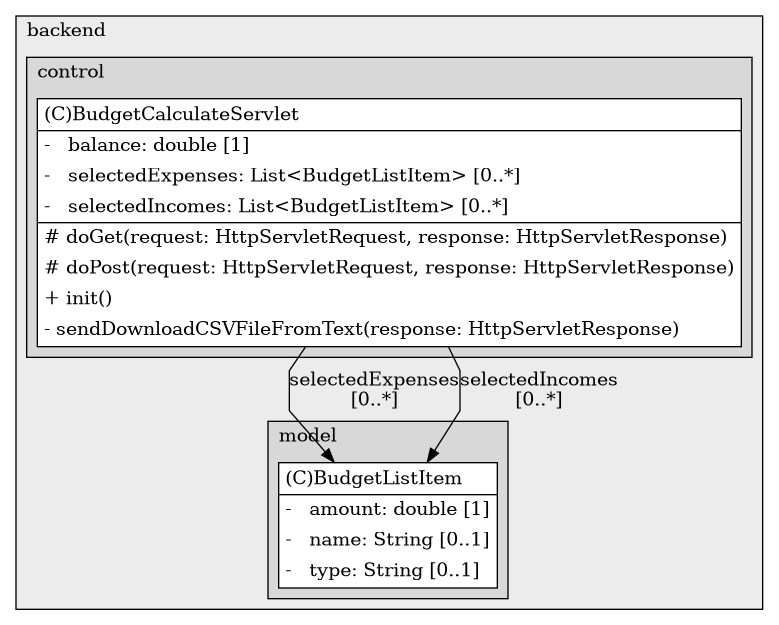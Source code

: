@startuml

/' diagram meta data start
config=StructureConfiguration;
{
  "projectClassification": {
    "searchMode": "OpenProject", // OpenProject, AllProjects
    "includedProjects": "",
    "pathEndKeywords": "*.impl",
    "isClientPath": "",
    "isClientName": "",
    "isTestPath": "",
    "isTestName": "",
    "isMappingPath": "",
    "isMappingName": "",
    "isDataAccessPath": "",
    "isDataAccessName": "",
    "isDataStructurePath": "",
    "isDataStructureName": "",
    "isInterfaceStructuresPath": "",
    "isInterfaceStructuresName": "",
    "isEntryPointPath": "",
    "isEntryPointName": "",
    "treatFinalFieldsAsMandatory": false
  },
  "graphRestriction": {
    "classPackageExcludeFilter": "",
    "classPackageIncludeFilter": "",
    "classNameExcludeFilter": "",
    "classNameIncludeFilter": "",
    "methodNameExcludeFilter": "",
    "methodNameIncludeFilter": "",
    "removeByInheritance": "", // inheritance/annotation based filtering is done in a second step
    "removeByAnnotation": "",
    "removeByClassPackage": "", // cleanup the graph after inheritance/annotation based filtering is done
    "removeByClassName": "",
    "cutMappings": false,
    "cutEnum": true,
    "cutTests": true,
    "cutClient": true,
    "cutDataAccess": false,
    "cutInterfaceStructures": false,
    "cutDataStructures": false,
    "cutGetterAndSetter": true,
    "cutConstructors": true
  },
  "graphTraversal": {
    "forwardDepth": 6,
    "backwardDepth": 6,
    "classPackageExcludeFilter": "",
    "classPackageIncludeFilter": "",
    "classNameExcludeFilter": "",
    "classNameIncludeFilter": "",
    "methodNameExcludeFilter": "",
    "methodNameIncludeFilter": "",
    "hideMappings": false,
    "hideDataStructures": false,
    "hidePrivateMethods": true,
    "hideInterfaceCalls": true, // indirection: implementation -> interface (is hidden) -> implementation
    "onlyShowApplicationEntryPoints": false, // root node is included
    "useMethodCallsForStructureDiagram": "ForwardOnly" // ForwardOnly, BothDirections, No
  },
  "details": {
    "aggregation": "GroupByClass", // ByClass, GroupByClass, None
    "showClassGenericTypes": true,
    "showMethods": true,
    "showMethodParameterNames": true,
    "showMethodParameterTypes": true,
    "showMethodReturnType": true,
    "showPackageLevels": 2,
    "showDetailedClassStructure": true
  },
  "rootClass": "dat.backend.model.entities.BudgetListItem",
  "extensionCallbackMethod": "" // qualified.class.name#methodName - signature: public static String method(String)
}
diagram meta data end '/



digraph g {
    rankdir="TB"
    splines=polyline
    

'nodes 
subgraph cluster_347208044 { 
   	label=backend
	labeljust=l
	fillcolor="#ececec"
	style=filled
   
   subgraph cluster_134131535 { 
   	label=model
	labeljust=l
	fillcolor="#d8d8d8"
	style=filled
   
   BudgetListItem680542135[
	label=<<TABLE BORDER="1" CELLBORDER="0" CELLPADDING="4" CELLSPACING="0">
<TR><TD ALIGN="LEFT" >(C)BudgetListItem</TD></TR>
<HR/>
<TR><TD ALIGN="LEFT" >-   amount: double [1]</TD></TR>
<TR><TD ALIGN="LEFT" >-   name: String [0..1]</TD></TR>
<TR><TD ALIGN="LEFT" >-   type: String [0..1]</TD></TR>
</TABLE>>
	style=filled
	margin=0
	shape=plaintext
	fillcolor="#FFFFFF"
];
} 

subgraph cluster_224024573 { 
   	label=control
	labeljust=l
	fillcolor="#d8d8d8"
	style=filled
   
   BudgetCalculateServlet643236948[
	label=<<TABLE BORDER="1" CELLBORDER="0" CELLPADDING="4" CELLSPACING="0">
<TR><TD ALIGN="LEFT" >(C)BudgetCalculateServlet</TD></TR>
<HR/>
<TR><TD ALIGN="LEFT" >-   balance: double [1]</TD></TR>
<TR><TD ALIGN="LEFT" >-   selectedExpenses: List&lt;BudgetListItem&gt; [0..*]</TD></TR>
<TR><TD ALIGN="LEFT" >-   selectedIncomes: List&lt;BudgetListItem&gt; [0..*]</TD></TR>
<HR/>
<TR><TD ALIGN="LEFT" ># doGet(request: HttpServletRequest, response: HttpServletResponse)</TD></TR>
<TR><TD ALIGN="LEFT" ># doPost(request: HttpServletRequest, response: HttpServletResponse)</TD></TR>
<TR><TD ALIGN="LEFT" >+ init()</TD></TR>
<TR><TD ALIGN="LEFT" >- sendDownloadCSVFileFromText(response: HttpServletResponse)</TD></TR>
</TABLE>>
	style=filled
	margin=0
	shape=plaintext
	fillcolor="#FFFFFF"
];
} 
} 

'edges    
BudgetCalculateServlet643236948 -> BudgetListItem680542135[label="selectedExpenses
[0..*]"];
BudgetCalculateServlet643236948 -> BudgetListItem680542135[label="selectedIncomes
[0..*]"];
    
}
@enduml